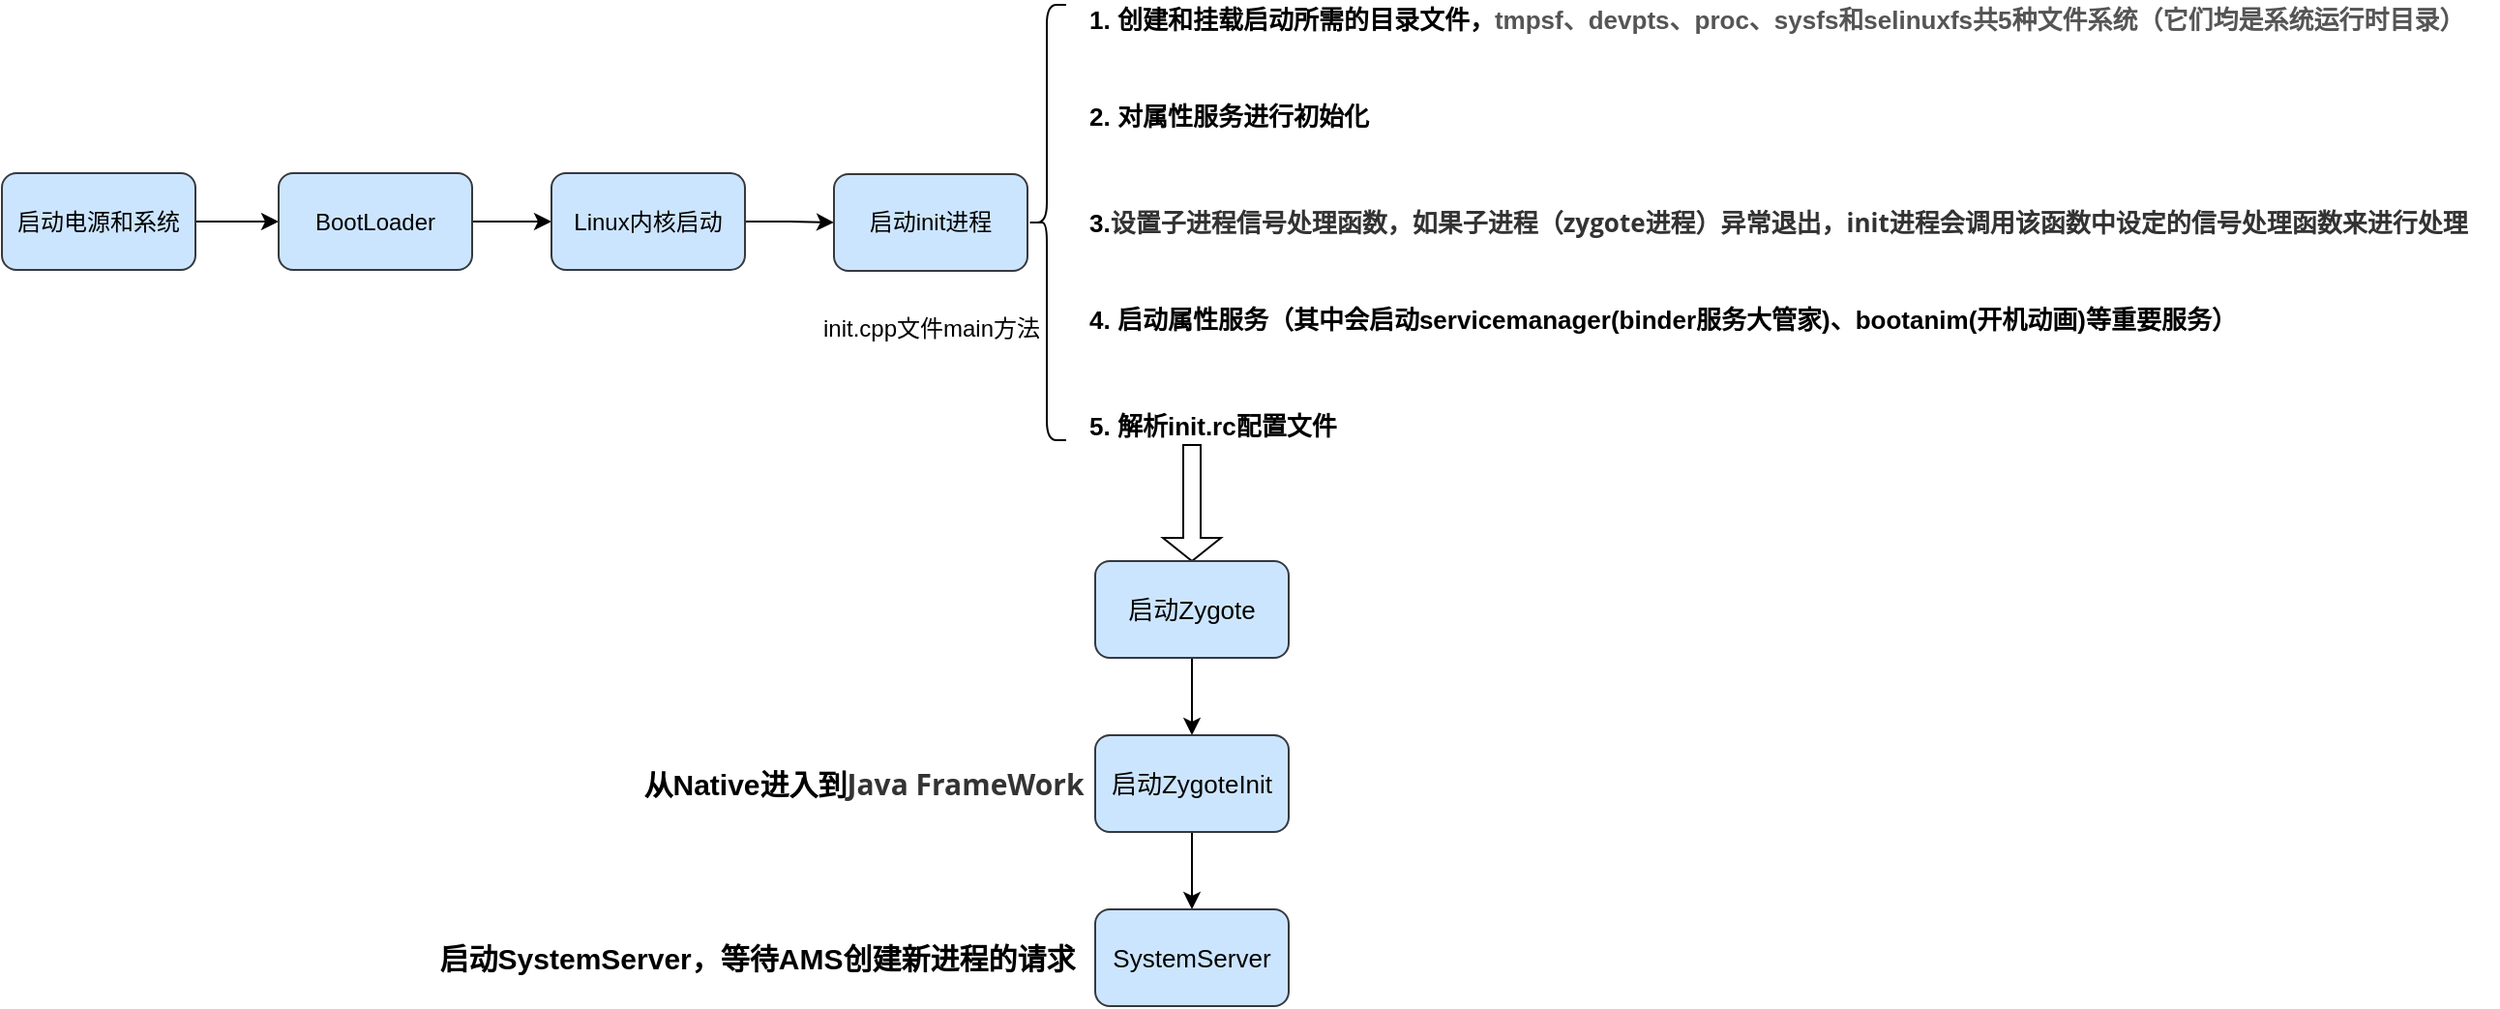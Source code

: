 <mxfile version="14.2.4" type="github">
  <diagram id="C5RBs43oDa-KdzZeNtuy" name="Page-1">
    <mxGraphModel dx="1186" dy="773" grid="1" gridSize="10" guides="1" tooltips="1" connect="1" arrows="1" fold="1" page="1" pageScale="1" pageWidth="1654" pageHeight="1169" math="0" shadow="0">
      <root>
        <mxCell id="WIyWlLk6GJQsqaUBKTNV-0" />
        <mxCell id="WIyWlLk6GJQsqaUBKTNV-1" parent="WIyWlLk6GJQsqaUBKTNV-0" />
        <mxCell id="d2kshv5pj5mYFe1yfL0T-2" style="edgeStyle=orthogonalEdgeStyle;rounded=0;orthogonalLoop=1;jettySize=auto;html=1;exitX=1;exitY=0.5;exitDx=0;exitDy=0;entryX=0;entryY=0.5;entryDx=0;entryDy=0;" edge="1" parent="WIyWlLk6GJQsqaUBKTNV-1" source="d2kshv5pj5mYFe1yfL0T-0" target="d2kshv5pj5mYFe1yfL0T-1">
          <mxGeometry relative="1" as="geometry" />
        </mxCell>
        <mxCell id="d2kshv5pj5mYFe1yfL0T-0" value="启动电源和系统" style="rounded=1;whiteSpace=wrap;html=1;fillColor=#cce5ff;strokeColor=#36393d;" vertex="1" parent="WIyWlLk6GJQsqaUBKTNV-1">
          <mxGeometry x="90" y="559.5" width="100" height="50" as="geometry" />
        </mxCell>
        <mxCell id="d2kshv5pj5mYFe1yfL0T-4" style="edgeStyle=orthogonalEdgeStyle;rounded=0;orthogonalLoop=1;jettySize=auto;html=1;exitX=1;exitY=0.5;exitDx=0;exitDy=0;entryX=0;entryY=0.5;entryDx=0;entryDy=0;" edge="1" parent="WIyWlLk6GJQsqaUBKTNV-1" source="d2kshv5pj5mYFe1yfL0T-1" target="d2kshv5pj5mYFe1yfL0T-3">
          <mxGeometry relative="1" as="geometry" />
        </mxCell>
        <mxCell id="d2kshv5pj5mYFe1yfL0T-1" value="BootLoader" style="rounded=1;whiteSpace=wrap;html=1;fillColor=#cce5ff;strokeColor=#36393d;" vertex="1" parent="WIyWlLk6GJQsqaUBKTNV-1">
          <mxGeometry x="233" y="559.5" width="100" height="50" as="geometry" />
        </mxCell>
        <mxCell id="d2kshv5pj5mYFe1yfL0T-8" style="edgeStyle=orthogonalEdgeStyle;rounded=0;orthogonalLoop=1;jettySize=auto;html=1;exitX=1;exitY=0.5;exitDx=0;exitDy=0;entryX=0;entryY=0.5;entryDx=0;entryDy=0;" edge="1" parent="WIyWlLk6GJQsqaUBKTNV-1" source="d2kshv5pj5mYFe1yfL0T-3" target="d2kshv5pj5mYFe1yfL0T-7">
          <mxGeometry relative="1" as="geometry" />
        </mxCell>
        <mxCell id="d2kshv5pj5mYFe1yfL0T-3" value="Linux内核启动" style="rounded=1;whiteSpace=wrap;html=1;fillColor=#cce5ff;strokeColor=#36393d;" vertex="1" parent="WIyWlLk6GJQsqaUBKTNV-1">
          <mxGeometry x="374" y="559.5" width="100" height="50" as="geometry" />
        </mxCell>
        <mxCell id="d2kshv5pj5mYFe1yfL0T-7" value="启动init进程" style="rounded=1;whiteSpace=wrap;html=1;fillColor=#cce5ff;strokeColor=#36393d;" vertex="1" parent="WIyWlLk6GJQsqaUBKTNV-1">
          <mxGeometry x="520" y="560" width="100" height="50" as="geometry" />
        </mxCell>
        <mxCell id="d2kshv5pj5mYFe1yfL0T-9" value="" style="shape=curlyBracket;whiteSpace=wrap;html=1;rounded=1;" vertex="1" parent="WIyWlLk6GJQsqaUBKTNV-1">
          <mxGeometry x="620" y="472.5" width="20" height="225" as="geometry" />
        </mxCell>
        <mxCell id="d2kshv5pj5mYFe1yfL0T-10" value="init.cpp文件main方法" style="text;html=1;align=center;verticalAlign=middle;resizable=0;points=[];autosize=1;" vertex="1" parent="WIyWlLk6GJQsqaUBKTNV-1">
          <mxGeometry x="505" y="630" width="130" height="20" as="geometry" />
        </mxCell>
        <mxCell id="d2kshv5pj5mYFe1yfL0T-12" value="1. 创建和挂载启动所需的目录文件，&lt;span style=&quot;color: rgb(85 , 85 , 85) ; text-align: justify ; background-color: rgb(255 , 255 , 255) ; font-size: 13px&quot;&gt;&lt;font style=&quot;font-size: 13px&quot;&gt;tmpsf、devpts、proc、sysfs和selinuxfs共5种文件系统（它们均是系统运行时目录）&lt;/font&gt;&lt;/span&gt;" style="text;html=1;align=left;verticalAlign=middle;resizable=0;points=[];autosize=1;fontColor=none;fontSize=13;fontStyle=1;fontFamily=Helvetica;" vertex="1" parent="WIyWlLk6GJQsqaUBKTNV-1">
          <mxGeometry x="650" y="470" width="730" height="20" as="geometry" />
        </mxCell>
        <mxCell id="d2kshv5pj5mYFe1yfL0T-13" value="2. 对属性服务进行初始化" style="text;html=1;align=left;verticalAlign=middle;resizable=0;points=[];autosize=1;fontSize=13;fontFamily=Helvetica;fontColor=none;fontStyle=1" vertex="1" parent="WIyWlLk6GJQsqaUBKTNV-1">
          <mxGeometry x="650" y="520" width="160" height="20" as="geometry" />
        </mxCell>
        <mxCell id="d2kshv5pj5mYFe1yfL0T-14" value="3.&lt;span style=&quot;background-color: rgb(255 , 255 , 255) ; color: rgb(51 , 51 , 51) ; font-family: &amp;quot;open sans&amp;quot; , &amp;quot;clear sans&amp;quot; , &amp;quot;helvetica neue&amp;quot; , &amp;quot;helvetica&amp;quot; , &amp;quot;arial&amp;quot; , sans-serif ; font-size: 1em&quot;&gt;设置子进程信号处理函数，如果子进程（zygote进程）异常退出，init进程会调用该函数中设定的信号处理函数来进行处理&lt;/span&gt;" style="text;html=1;align=left;verticalAlign=middle;resizable=0;points=[];autosize=1;fontSize=13;fontFamily=Helvetica;fontColor=none;fontStyle=1" vertex="1" parent="WIyWlLk6GJQsqaUBKTNV-1">
          <mxGeometry x="650" y="575" width="720" height="20" as="geometry" />
        </mxCell>
        <mxCell id="d2kshv5pj5mYFe1yfL0T-17" value="&lt;h4 id=&quot;4、启动属性服务（其中会启动servicemanager-binder服务大管家-、bootanim-开机动画-等重要服务）&quot; style=&quot;margin: 20px 0px 10px ; padding: 10px 0px 0px ; line-height: 1.5 ; background-color: rgb(255 , 255 , 255)&quot;&gt;4. 启动属性服务（其中会启动servicemanager(binder服务大管家)、bootanim(开机动画)等重要服务）&lt;/h4&gt;" style="text;html=1;align=left;verticalAlign=middle;resizable=0;points=[];autosize=1;fontSize=13;fontFamily=Helvetica;fontStyle=1" vertex="1" parent="WIyWlLk6GJQsqaUBKTNV-1">
          <mxGeometry x="650" y="595" width="610" height="60" as="geometry" />
        </mxCell>
        <mxCell id="d2kshv5pj5mYFe1yfL0T-18" value="&lt;b&gt;5. 解析init.rc配置文件&lt;/b&gt;" style="text;html=1;align=left;verticalAlign=middle;resizable=0;points=[];autosize=1;fontSize=13;fontFamily=Helvetica;fontColor=none;" vertex="1" parent="WIyWlLk6GJQsqaUBKTNV-1">
          <mxGeometry x="650" y="680" width="140" height="20" as="geometry" />
        </mxCell>
        <mxCell id="d2kshv5pj5mYFe1yfL0T-22" value="" style="shape=singleArrow;direction=south;whiteSpace=wrap;html=1;" vertex="1" parent="WIyWlLk6GJQsqaUBKTNV-1">
          <mxGeometry x="690" y="700" width="30" height="60" as="geometry" />
        </mxCell>
        <mxCell id="d2kshv5pj5mYFe1yfL0T-25" style="edgeStyle=orthogonalEdgeStyle;rounded=0;orthogonalLoop=1;jettySize=auto;html=1;exitX=0.5;exitY=1;exitDx=0;exitDy=0;entryX=0.5;entryY=0;entryDx=0;entryDy=0;fontFamily=Helvetica;fontSize=13;fontColor=#000000;" edge="1" parent="WIyWlLk6GJQsqaUBKTNV-1" source="d2kshv5pj5mYFe1yfL0T-23" target="d2kshv5pj5mYFe1yfL0T-24">
          <mxGeometry relative="1" as="geometry" />
        </mxCell>
        <mxCell id="d2kshv5pj5mYFe1yfL0T-23" value="启动Zygote" style="rounded=1;whiteSpace=wrap;html=1;fillColor=#cce5ff;strokeColor=#36393d;fontFamily=Helvetica;fontSize=13;fontColor=#000000;align=center;" vertex="1" parent="WIyWlLk6GJQsqaUBKTNV-1">
          <mxGeometry x="655" y="760" width="100" height="50" as="geometry" />
        </mxCell>
        <mxCell id="d2kshv5pj5mYFe1yfL0T-28" value="" style="edgeStyle=orthogonalEdgeStyle;rounded=0;orthogonalLoop=1;jettySize=auto;html=1;fontFamily=Helvetica;fontSize=15;fontColor=#000000;" edge="1" parent="WIyWlLk6GJQsqaUBKTNV-1" source="d2kshv5pj5mYFe1yfL0T-24" target="d2kshv5pj5mYFe1yfL0T-27">
          <mxGeometry relative="1" as="geometry" />
        </mxCell>
        <mxCell id="d2kshv5pj5mYFe1yfL0T-24" value="&lt;div style=&quot;text-align: left&quot;&gt;启动ZygoteInit&lt;/div&gt;" style="rounded=1;whiteSpace=wrap;html=1;fillColor=#cce5ff;strokeColor=#36393d;fontFamily=Helvetica;fontSize=13;fontColor=#000000;align=center;" vertex="1" parent="WIyWlLk6GJQsqaUBKTNV-1">
          <mxGeometry x="655" y="850" width="100" height="50" as="geometry" />
        </mxCell>
        <mxCell id="d2kshv5pj5mYFe1yfL0T-26" value="&lt;b style=&quot;font-size: 15px;&quot;&gt;从Native进入到&lt;span style=&quot;color: rgb(51, 51, 51); font-family: &amp;quot;open sans&amp;quot;, &amp;quot;clear sans&amp;quot;, &amp;quot;helvetica neue&amp;quot;, helvetica, arial, sans-serif; font-size: 15px; text-align: left; background-color: rgb(255, 255, 255);&quot;&gt;Java FrameWork&lt;/span&gt;&lt;/b&gt;" style="text;html=1;align=center;verticalAlign=middle;resizable=0;points=[];autosize=1;fontSize=15;fontFamily=Helvetica;fontColor=#000000;" vertex="1" parent="WIyWlLk6GJQsqaUBKTNV-1">
          <mxGeometry x="415" y="865" width="240" height="20" as="geometry" />
        </mxCell>
        <mxCell id="d2kshv5pj5mYFe1yfL0T-27" value="SystemServer" style="rounded=1;whiteSpace=wrap;html=1;fillColor=#cce5ff;strokeColor=#36393d;fontFamily=Helvetica;fontSize=13;fontColor=#000000;align=center;" vertex="1" parent="WIyWlLk6GJQsqaUBKTNV-1">
          <mxGeometry x="655" y="940" width="100" height="50" as="geometry" />
        </mxCell>
        <mxCell id="d2kshv5pj5mYFe1yfL0T-29" value="启动SystemServer，等待AMS创建新进程的请求" style="text;html=1;align=center;verticalAlign=middle;resizable=0;points=[];autosize=1;fontSize=15;fontFamily=Helvetica;fontColor=#000000;fontStyle=1" vertex="1" parent="WIyWlLk6GJQsqaUBKTNV-1">
          <mxGeometry x="310" y="955" width="340" height="20" as="geometry" />
        </mxCell>
      </root>
    </mxGraphModel>
  </diagram>
</mxfile>
